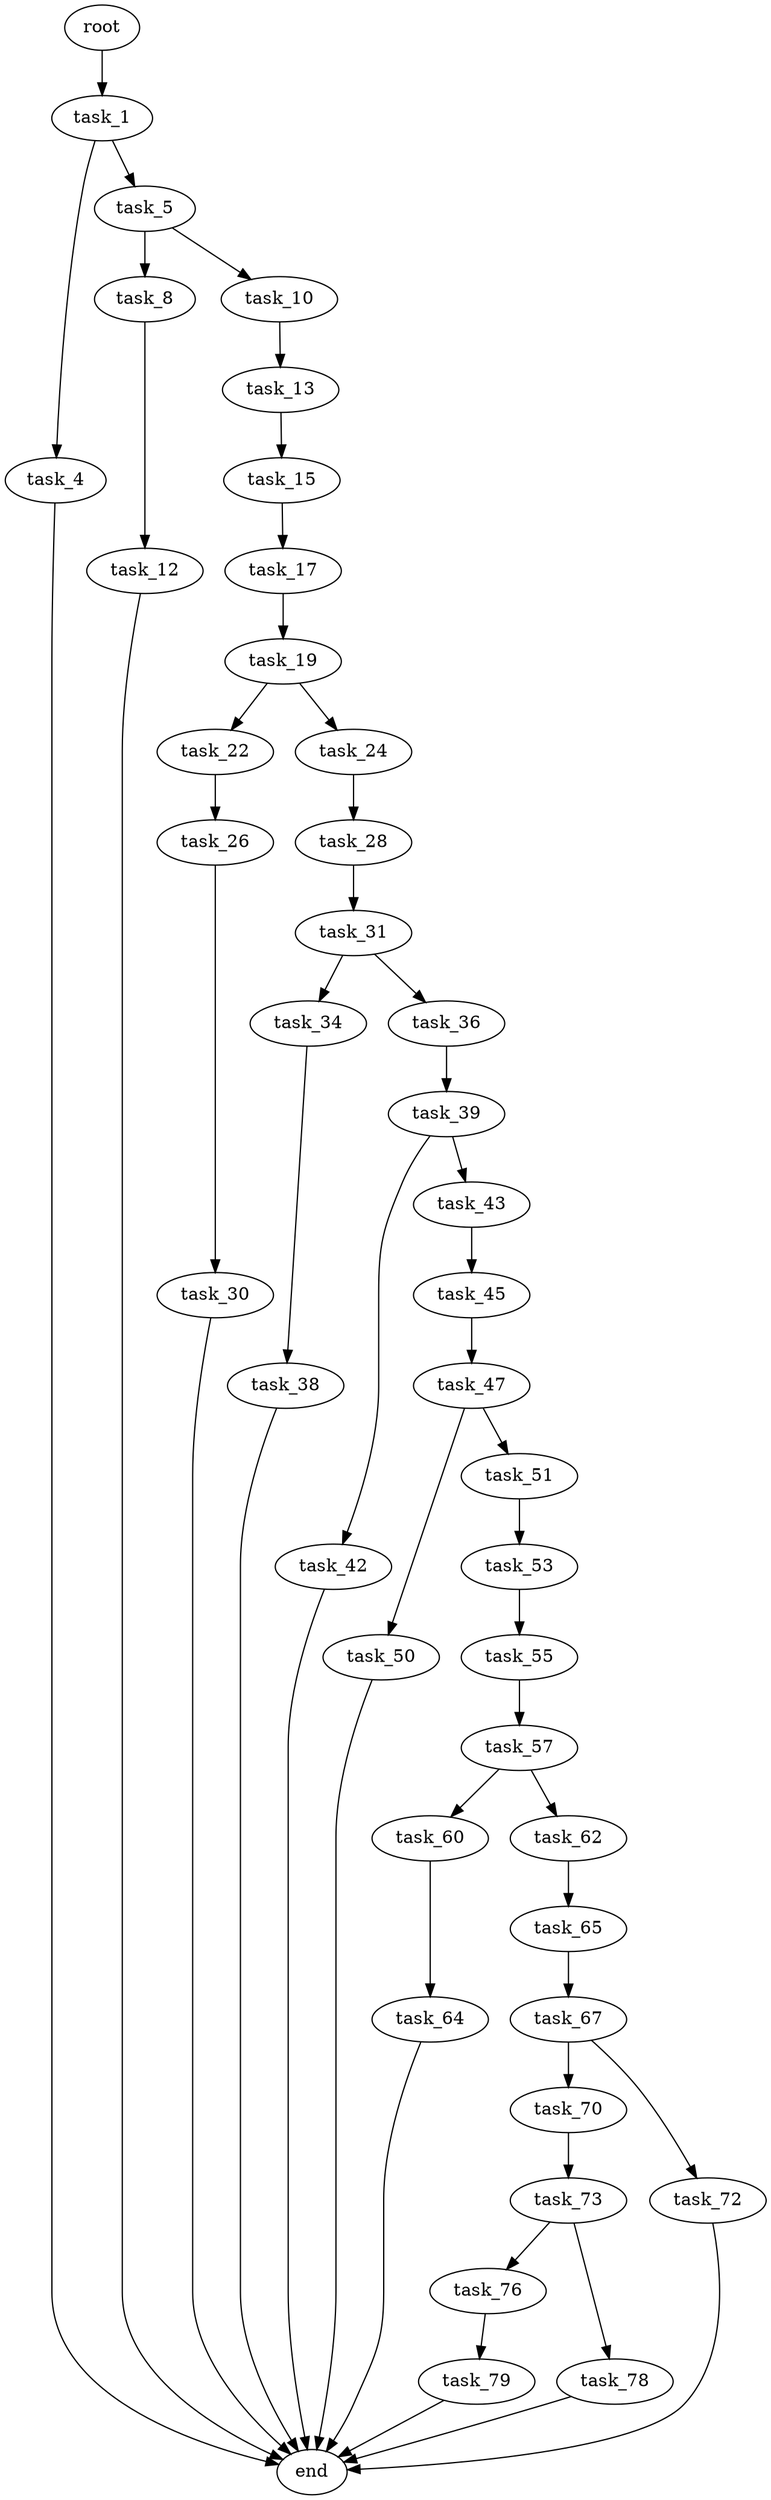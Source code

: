 digraph G {
  root [size="0.000000"];
  task_1 [size="8589934592.000000"];
  task_4 [size="17098479924.000000"];
  task_5 [size="26262994560.000000"];
  end [size="0.000000"];
  task_8 [size="48282339619.000000"];
  task_10 [size="711503317413.000000"];
  task_12 [size="549755813888.000000"];
  task_13 [size="782757789696.000000"];
  task_15 [size="590512935824.000000"];
  task_17 [size="169522568688.000000"];
  task_19 [size="374150388352.000000"];
  task_22 [size="549755813888.000000"];
  task_24 [size="28991029248.000000"];
  task_26 [size="23341699700.000000"];
  task_28 [size="28991029248.000000"];
  task_30 [size="2629756925.000000"];
  task_31 [size="916488181.000000"];
  task_34 [size="286461338699.000000"];
  task_36 [size="68719476736.000000"];
  task_38 [size="1072518244096.000000"];
  task_39 [size="8589934592.000000"];
  task_42 [size="8589934592.000000"];
  task_43 [size="393225550135.000000"];
  task_45 [size="68719476736.000000"];
  task_47 [size="179495926116.000000"];
  task_50 [size="347495003102.000000"];
  task_51 [size="454080706960.000000"];
  task_53 [size="199551933176.000000"];
  task_55 [size="113184622928.000000"];
  task_57 [size="28991029248.000000"];
  task_60 [size="448946301005.000000"];
  task_62 [size="1073741824000.000000"];
  task_64 [size="9662963887.000000"];
  task_65 [size="1320931246.000000"];
  task_67 [size="2102797894.000000"];
  task_70 [size="8514309008.000000"];
  task_72 [size="11982445450.000000"];
  task_73 [size="247357690148.000000"];
  task_76 [size="28991029248.000000"];
  task_78 [size="368293445632.000000"];
  task_79 [size="2178315088.000000"];

  root -> task_1 [size="1.000000"];
  task_1 -> task_4 [size="33554432.000000"];
  task_1 -> task_5 [size="33554432.000000"];
  task_4 -> end [size="1.000000"];
  task_5 -> task_8 [size="411041792.000000"];
  task_5 -> task_10 [size="411041792.000000"];
  task_8 -> task_12 [size="838860800.000000"];
  task_10 -> task_13 [size="679477248.000000"];
  task_12 -> end [size="1.000000"];
  task_13 -> task_15 [size="679477248.000000"];
  task_15 -> task_17 [size="838860800.000000"];
  task_17 -> task_19 [size="411041792.000000"];
  task_19 -> task_22 [size="536870912.000000"];
  task_19 -> task_24 [size="536870912.000000"];
  task_22 -> task_26 [size="536870912.000000"];
  task_24 -> task_28 [size="75497472.000000"];
  task_26 -> task_30 [size="536870912.000000"];
  task_28 -> task_31 [size="75497472.000000"];
  task_30 -> end [size="1.000000"];
  task_31 -> task_34 [size="75497472.000000"];
  task_31 -> task_36 [size="75497472.000000"];
  task_34 -> task_38 [size="411041792.000000"];
  task_36 -> task_39 [size="134217728.000000"];
  task_38 -> end [size="1.000000"];
  task_39 -> task_42 [size="33554432.000000"];
  task_39 -> task_43 [size="33554432.000000"];
  task_42 -> end [size="1.000000"];
  task_43 -> task_45 [size="301989888.000000"];
  task_45 -> task_47 [size="134217728.000000"];
  task_47 -> task_50 [size="134217728.000000"];
  task_47 -> task_51 [size="134217728.000000"];
  task_50 -> end [size="1.000000"];
  task_51 -> task_53 [size="301989888.000000"];
  task_53 -> task_55 [size="209715200.000000"];
  task_55 -> task_57 [size="536870912.000000"];
  task_57 -> task_60 [size="75497472.000000"];
  task_57 -> task_62 [size="75497472.000000"];
  task_60 -> task_64 [size="838860800.000000"];
  task_62 -> task_65 [size="838860800.000000"];
  task_64 -> end [size="1.000000"];
  task_65 -> task_67 [size="75497472.000000"];
  task_67 -> task_70 [size="134217728.000000"];
  task_67 -> task_72 [size="134217728.000000"];
  task_70 -> task_73 [size="301989888.000000"];
  task_72 -> end [size="1.000000"];
  task_73 -> task_76 [size="301989888.000000"];
  task_73 -> task_78 [size="301989888.000000"];
  task_76 -> task_79 [size="75497472.000000"];
  task_78 -> end [size="1.000000"];
  task_79 -> end [size="1.000000"];
}
